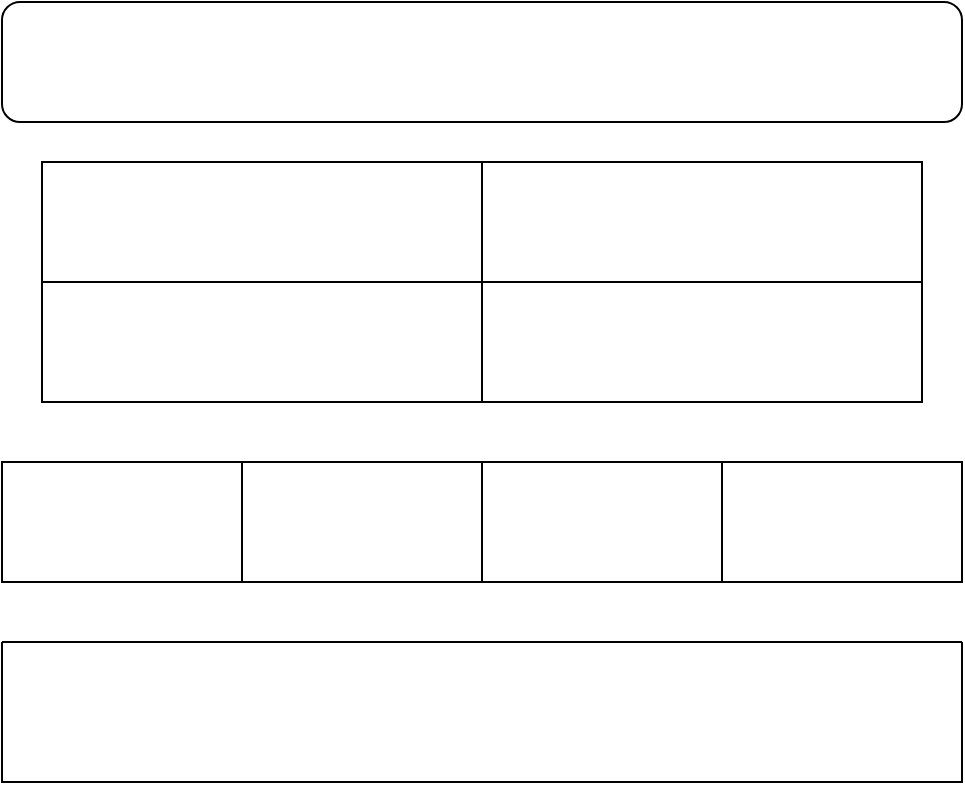<mxfile version="16.0.0" type="device"><diagram id="lOb6xlLVBfvfvNi__7P9" name="Page-1"><mxGraphModel dx="671" dy="728" grid="1" gridSize="10" guides="1" tooltips="1" connect="1" arrows="1" fold="1" page="1" pageScale="1" pageWidth="827" pageHeight="1169" math="0" shadow="0"><root><mxCell id="0"/><mxCell id="1" parent="0"/><mxCell id="D94jKxBIvZqnLAGK8UGf-1" value="" style="rounded=0;whiteSpace=wrap;html=1;" vertex="1" parent="1"><mxGeometry x="110" y="100" width="220" height="60" as="geometry"/></mxCell><mxCell id="D94jKxBIvZqnLAGK8UGf-3" value="" style="rounded=0;whiteSpace=wrap;html=1;" vertex="1" parent="1"><mxGeometry x="330" y="100" width="220" height="60" as="geometry"/></mxCell><mxCell id="D94jKxBIvZqnLAGK8UGf-4" value="" style="rounded=0;whiteSpace=wrap;html=1;" vertex="1" parent="1"><mxGeometry x="110" y="160" width="220" height="60" as="geometry"/></mxCell><mxCell id="D94jKxBIvZqnLAGK8UGf-5" value="" style="rounded=0;whiteSpace=wrap;html=1;" vertex="1" parent="1"><mxGeometry x="330" y="160" width="220" height="60" as="geometry"/></mxCell><mxCell id="D94jKxBIvZqnLAGK8UGf-6" value="" style="rounded=1;whiteSpace=wrap;html=1;" vertex="1" parent="1"><mxGeometry x="90" y="20" width="480" height="60" as="geometry"/></mxCell><mxCell id="D94jKxBIvZqnLAGK8UGf-10" value="" style="swimlane;startSize=0;" vertex="1" parent="1"><mxGeometry x="90" y="340" width="480" height="70" as="geometry"><mxRectangle x="90" y="250" width="50" height="40" as="alternateBounds"/></mxGeometry></mxCell><mxCell id="D94jKxBIvZqnLAGK8UGf-11" value="" style="rounded=0;whiteSpace=wrap;html=1;" vertex="1" parent="1"><mxGeometry x="90" y="250" width="120" height="60" as="geometry"/></mxCell><mxCell id="D94jKxBIvZqnLAGK8UGf-12" value="" style="rounded=0;whiteSpace=wrap;html=1;" vertex="1" parent="1"><mxGeometry x="210" y="250" width="120" height="60" as="geometry"/></mxCell><mxCell id="D94jKxBIvZqnLAGK8UGf-13" value="" style="rounded=0;whiteSpace=wrap;html=1;" vertex="1" parent="1"><mxGeometry x="330" y="250" width="120" height="60" as="geometry"/></mxCell><mxCell id="D94jKxBIvZqnLAGK8UGf-14" value="" style="rounded=0;whiteSpace=wrap;html=1;" vertex="1" parent="1"><mxGeometry x="450" y="250" width="120" height="60" as="geometry"/></mxCell></root></mxGraphModel></diagram></mxfile>